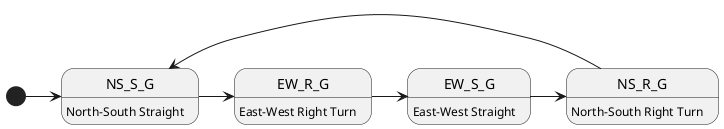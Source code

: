 @startuml

    [*]    -> NS_S_G
    NS_S_G -> EW_R_G
    EW_R_G -> EW_S_G
    EW_S_G -> NS_R_G
    NS_R_G -> NS_S_G

    NS_S_G: North-South Straight
    EW_R_G: East-West Right Turn
    EW_S_G: East-West Straight
    NS_R_G: North-South Right Turn

@endumls